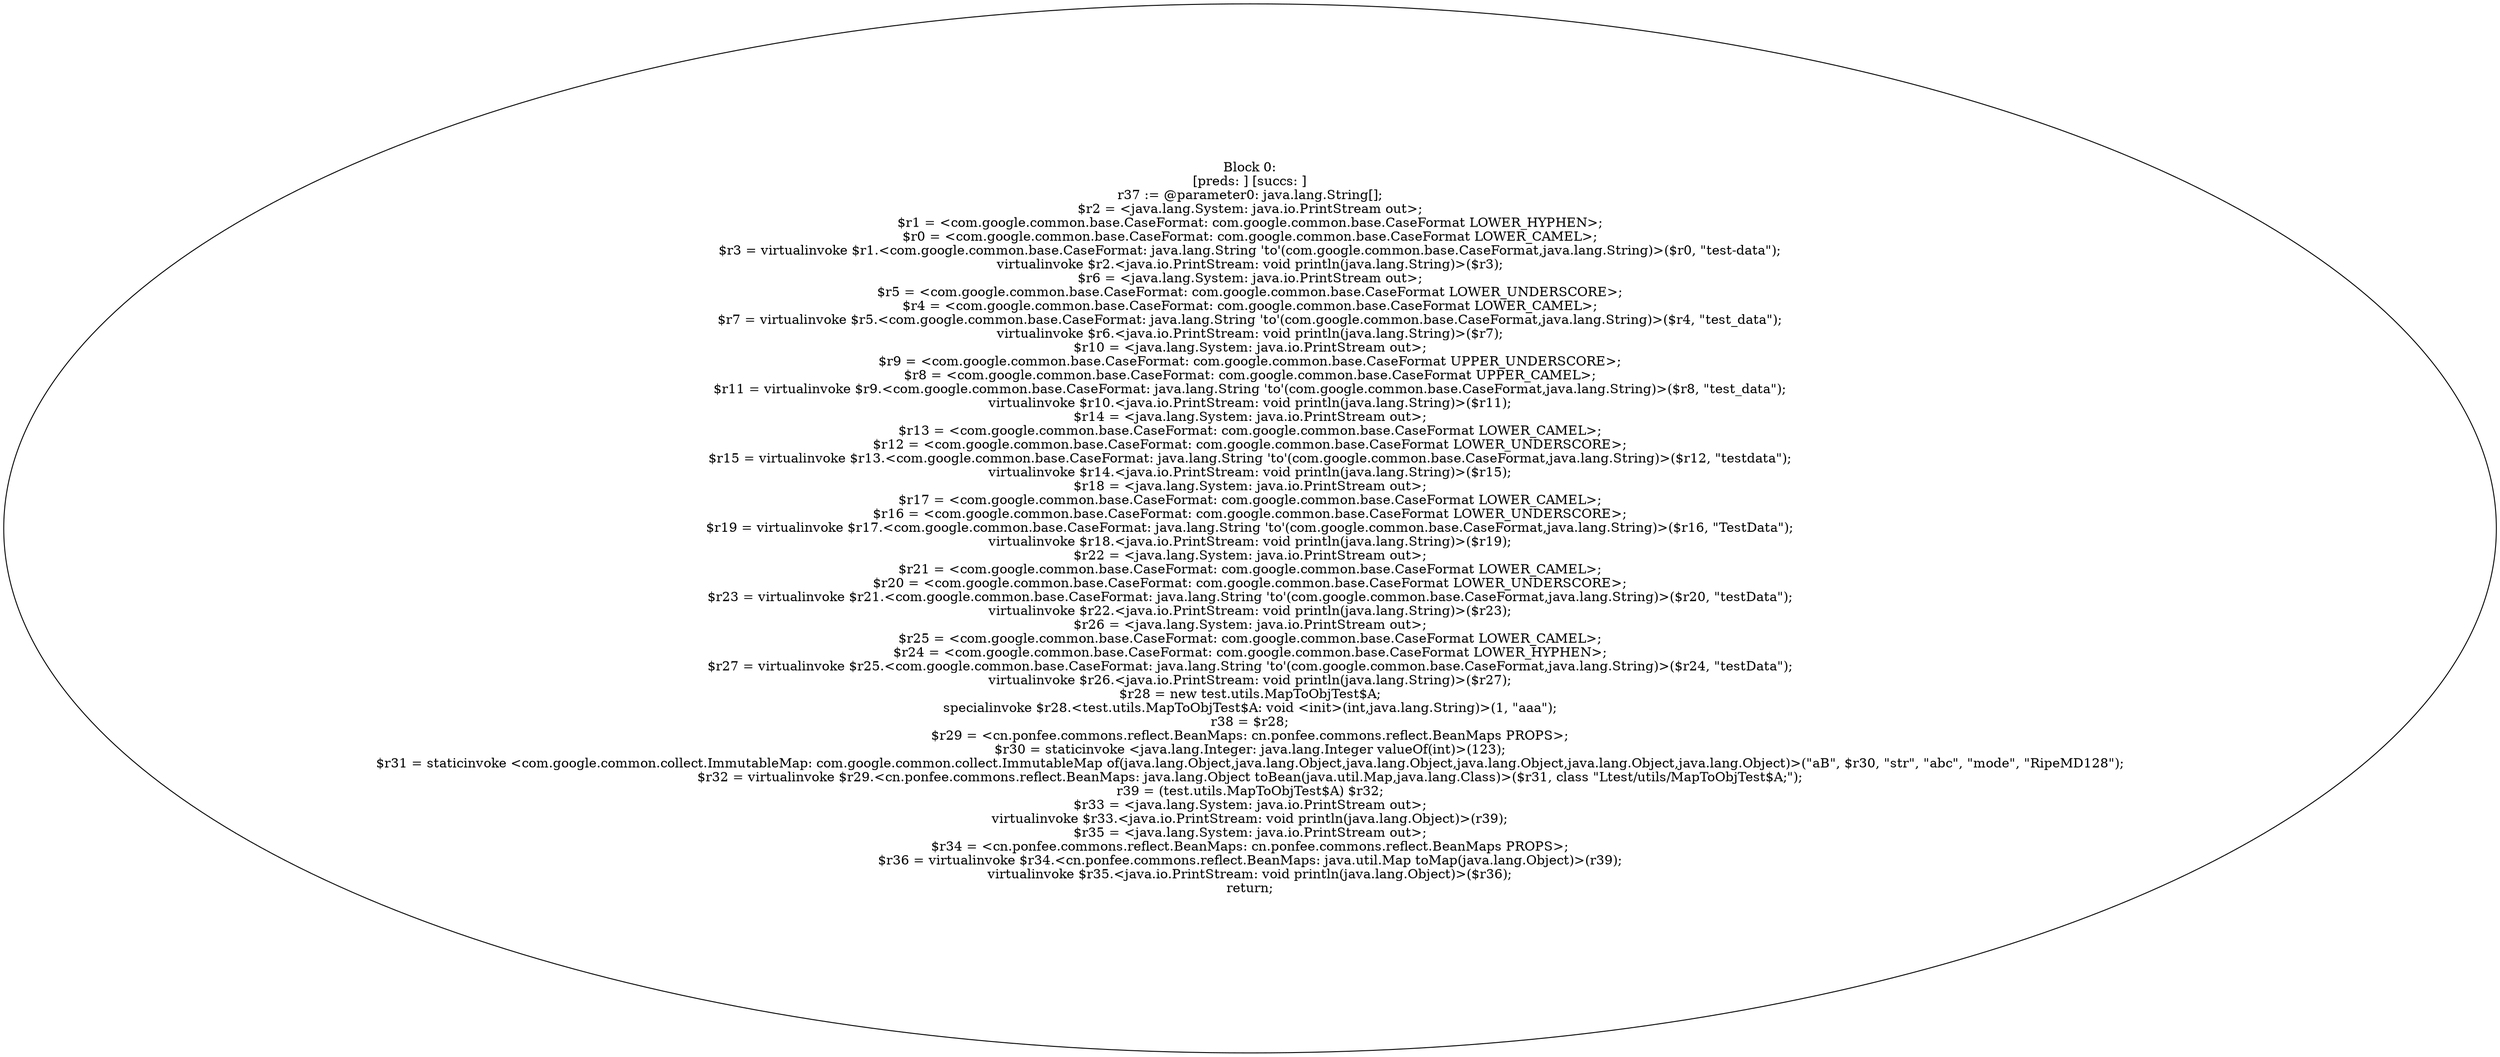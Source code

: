 digraph "unitGraph" {
    "Block 0:
[preds: ] [succs: ]
r37 := @parameter0: java.lang.String[];
$r2 = <java.lang.System: java.io.PrintStream out>;
$r1 = <com.google.common.base.CaseFormat: com.google.common.base.CaseFormat LOWER_HYPHEN>;
$r0 = <com.google.common.base.CaseFormat: com.google.common.base.CaseFormat LOWER_CAMEL>;
$r3 = virtualinvoke $r1.<com.google.common.base.CaseFormat: java.lang.String 'to'(com.google.common.base.CaseFormat,java.lang.String)>($r0, \"test-data\");
virtualinvoke $r2.<java.io.PrintStream: void println(java.lang.String)>($r3);
$r6 = <java.lang.System: java.io.PrintStream out>;
$r5 = <com.google.common.base.CaseFormat: com.google.common.base.CaseFormat LOWER_UNDERSCORE>;
$r4 = <com.google.common.base.CaseFormat: com.google.common.base.CaseFormat LOWER_CAMEL>;
$r7 = virtualinvoke $r5.<com.google.common.base.CaseFormat: java.lang.String 'to'(com.google.common.base.CaseFormat,java.lang.String)>($r4, \"test_data\");
virtualinvoke $r6.<java.io.PrintStream: void println(java.lang.String)>($r7);
$r10 = <java.lang.System: java.io.PrintStream out>;
$r9 = <com.google.common.base.CaseFormat: com.google.common.base.CaseFormat UPPER_UNDERSCORE>;
$r8 = <com.google.common.base.CaseFormat: com.google.common.base.CaseFormat UPPER_CAMEL>;
$r11 = virtualinvoke $r9.<com.google.common.base.CaseFormat: java.lang.String 'to'(com.google.common.base.CaseFormat,java.lang.String)>($r8, \"test_data\");
virtualinvoke $r10.<java.io.PrintStream: void println(java.lang.String)>($r11);
$r14 = <java.lang.System: java.io.PrintStream out>;
$r13 = <com.google.common.base.CaseFormat: com.google.common.base.CaseFormat LOWER_CAMEL>;
$r12 = <com.google.common.base.CaseFormat: com.google.common.base.CaseFormat LOWER_UNDERSCORE>;
$r15 = virtualinvoke $r13.<com.google.common.base.CaseFormat: java.lang.String 'to'(com.google.common.base.CaseFormat,java.lang.String)>($r12, \"testdata\");
virtualinvoke $r14.<java.io.PrintStream: void println(java.lang.String)>($r15);
$r18 = <java.lang.System: java.io.PrintStream out>;
$r17 = <com.google.common.base.CaseFormat: com.google.common.base.CaseFormat LOWER_CAMEL>;
$r16 = <com.google.common.base.CaseFormat: com.google.common.base.CaseFormat LOWER_UNDERSCORE>;
$r19 = virtualinvoke $r17.<com.google.common.base.CaseFormat: java.lang.String 'to'(com.google.common.base.CaseFormat,java.lang.String)>($r16, \"TestData\");
virtualinvoke $r18.<java.io.PrintStream: void println(java.lang.String)>($r19);
$r22 = <java.lang.System: java.io.PrintStream out>;
$r21 = <com.google.common.base.CaseFormat: com.google.common.base.CaseFormat LOWER_CAMEL>;
$r20 = <com.google.common.base.CaseFormat: com.google.common.base.CaseFormat LOWER_UNDERSCORE>;
$r23 = virtualinvoke $r21.<com.google.common.base.CaseFormat: java.lang.String 'to'(com.google.common.base.CaseFormat,java.lang.String)>($r20, \"testData\");
virtualinvoke $r22.<java.io.PrintStream: void println(java.lang.String)>($r23);
$r26 = <java.lang.System: java.io.PrintStream out>;
$r25 = <com.google.common.base.CaseFormat: com.google.common.base.CaseFormat LOWER_CAMEL>;
$r24 = <com.google.common.base.CaseFormat: com.google.common.base.CaseFormat LOWER_HYPHEN>;
$r27 = virtualinvoke $r25.<com.google.common.base.CaseFormat: java.lang.String 'to'(com.google.common.base.CaseFormat,java.lang.String)>($r24, \"testData\");
virtualinvoke $r26.<java.io.PrintStream: void println(java.lang.String)>($r27);
$r28 = new test.utils.MapToObjTest$A;
specialinvoke $r28.<test.utils.MapToObjTest$A: void <init>(int,java.lang.String)>(1, \"aaa\");
r38 = $r28;
$r29 = <cn.ponfee.commons.reflect.BeanMaps: cn.ponfee.commons.reflect.BeanMaps PROPS>;
$r30 = staticinvoke <java.lang.Integer: java.lang.Integer valueOf(int)>(123);
$r31 = staticinvoke <com.google.common.collect.ImmutableMap: com.google.common.collect.ImmutableMap of(java.lang.Object,java.lang.Object,java.lang.Object,java.lang.Object,java.lang.Object,java.lang.Object)>(\"aB\", $r30, \"str\", \"abc\", \"mode\", \"RipeMD128\");
$r32 = virtualinvoke $r29.<cn.ponfee.commons.reflect.BeanMaps: java.lang.Object toBean(java.util.Map,java.lang.Class)>($r31, class \"Ltest/utils/MapToObjTest$A;\");
r39 = (test.utils.MapToObjTest$A) $r32;
$r33 = <java.lang.System: java.io.PrintStream out>;
virtualinvoke $r33.<java.io.PrintStream: void println(java.lang.Object)>(r39);
$r35 = <java.lang.System: java.io.PrintStream out>;
$r34 = <cn.ponfee.commons.reflect.BeanMaps: cn.ponfee.commons.reflect.BeanMaps PROPS>;
$r36 = virtualinvoke $r34.<cn.ponfee.commons.reflect.BeanMaps: java.util.Map toMap(java.lang.Object)>(r39);
virtualinvoke $r35.<java.io.PrintStream: void println(java.lang.Object)>($r36);
return;
"
}

